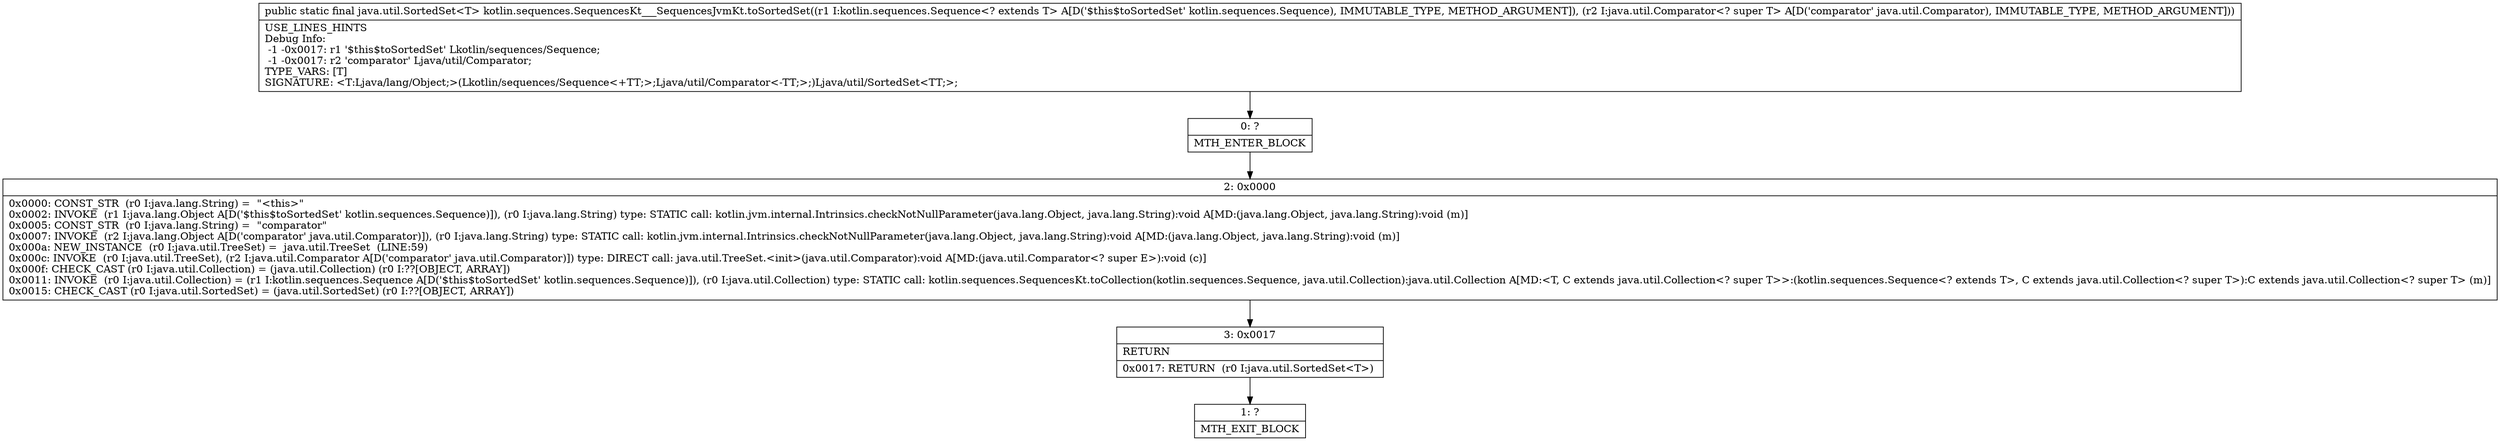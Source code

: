 digraph "CFG forkotlin.sequences.SequencesKt___SequencesJvmKt.toSortedSet(Lkotlin\/sequences\/Sequence;Ljava\/util\/Comparator;)Ljava\/util\/SortedSet;" {
Node_0 [shape=record,label="{0\:\ ?|MTH_ENTER_BLOCK\l}"];
Node_2 [shape=record,label="{2\:\ 0x0000|0x0000: CONST_STR  (r0 I:java.lang.String) =  \"\<this\>\" \l0x0002: INVOKE  (r1 I:java.lang.Object A[D('$this$toSortedSet' kotlin.sequences.Sequence)]), (r0 I:java.lang.String) type: STATIC call: kotlin.jvm.internal.Intrinsics.checkNotNullParameter(java.lang.Object, java.lang.String):void A[MD:(java.lang.Object, java.lang.String):void (m)]\l0x0005: CONST_STR  (r0 I:java.lang.String) =  \"comparator\" \l0x0007: INVOKE  (r2 I:java.lang.Object A[D('comparator' java.util.Comparator)]), (r0 I:java.lang.String) type: STATIC call: kotlin.jvm.internal.Intrinsics.checkNotNullParameter(java.lang.Object, java.lang.String):void A[MD:(java.lang.Object, java.lang.String):void (m)]\l0x000a: NEW_INSTANCE  (r0 I:java.util.TreeSet) =  java.util.TreeSet  (LINE:59)\l0x000c: INVOKE  (r0 I:java.util.TreeSet), (r2 I:java.util.Comparator A[D('comparator' java.util.Comparator)]) type: DIRECT call: java.util.TreeSet.\<init\>(java.util.Comparator):void A[MD:(java.util.Comparator\<? super E\>):void (c)]\l0x000f: CHECK_CAST (r0 I:java.util.Collection) = (java.util.Collection) (r0 I:??[OBJECT, ARRAY]) \l0x0011: INVOKE  (r0 I:java.util.Collection) = (r1 I:kotlin.sequences.Sequence A[D('$this$toSortedSet' kotlin.sequences.Sequence)]), (r0 I:java.util.Collection) type: STATIC call: kotlin.sequences.SequencesKt.toCollection(kotlin.sequences.Sequence, java.util.Collection):java.util.Collection A[MD:\<T, C extends java.util.Collection\<? super T\>\>:(kotlin.sequences.Sequence\<? extends T\>, C extends java.util.Collection\<? super T\>):C extends java.util.Collection\<? super T\> (m)]\l0x0015: CHECK_CAST (r0 I:java.util.SortedSet) = (java.util.SortedSet) (r0 I:??[OBJECT, ARRAY]) \l}"];
Node_3 [shape=record,label="{3\:\ 0x0017|RETURN\l|0x0017: RETURN  (r0 I:java.util.SortedSet\<T\>) \l}"];
Node_1 [shape=record,label="{1\:\ ?|MTH_EXIT_BLOCK\l}"];
MethodNode[shape=record,label="{public static final java.util.SortedSet\<T\> kotlin.sequences.SequencesKt___SequencesJvmKt.toSortedSet((r1 I:kotlin.sequences.Sequence\<? extends T\> A[D('$this$toSortedSet' kotlin.sequences.Sequence), IMMUTABLE_TYPE, METHOD_ARGUMENT]), (r2 I:java.util.Comparator\<? super T\> A[D('comparator' java.util.Comparator), IMMUTABLE_TYPE, METHOD_ARGUMENT]))  | USE_LINES_HINTS\lDebug Info:\l  \-1 \-0x0017: r1 '$this$toSortedSet' Lkotlin\/sequences\/Sequence;\l  \-1 \-0x0017: r2 'comparator' Ljava\/util\/Comparator;\lTYPE_VARS: [T]\lSIGNATURE: \<T:Ljava\/lang\/Object;\>(Lkotlin\/sequences\/Sequence\<+TT;\>;Ljava\/util\/Comparator\<\-TT;\>;)Ljava\/util\/SortedSet\<TT;\>;\l}"];
MethodNode -> Node_0;Node_0 -> Node_2;
Node_2 -> Node_3;
Node_3 -> Node_1;
}

